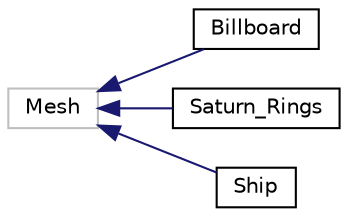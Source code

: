 digraph "Graphical Class Hierarchy"
{
  edge [fontname="Helvetica",fontsize="10",labelfontname="Helvetica",labelfontsize="10"];
  node [fontname="Helvetica",fontsize="10",shape=record];
  rankdir="LR";
  Node3 [label="Mesh",height=0.2,width=0.4,color="grey75", fillcolor="white", style="filled"];
  Node3 -> Node0 [dir="back",color="midnightblue",fontsize="10",style="solid",fontname="Helvetica"];
  Node0 [label="Billboard",height=0.2,width=0.4,color="black", fillcolor="white", style="filled",URL="$classBillboard.html"];
  Node3 -> Node5 [dir="back",color="midnightblue",fontsize="10",style="solid",fontname="Helvetica"];
  Node5 [label="Saturn_Rings",height=0.2,width=0.4,color="black", fillcolor="white", style="filled",URL="$classSaturn__Rings.html"];
  Node3 -> Node6 [dir="back",color="midnightblue",fontsize="10",style="solid",fontname="Helvetica"];
  Node6 [label="Ship",height=0.2,width=0.4,color="black", fillcolor="white", style="filled",URL="$classShip.html"];
}
